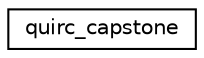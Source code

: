 digraph "Graphical Class Hierarchy"
{
  edge [fontname="Helvetica",fontsize="10",labelfontname="Helvetica",labelfontsize="10"];
  node [fontname="Helvetica",fontsize="10",shape=record];
  rankdir="LR";
  Node1 [label="quirc_capstone",height=0.2,width=0.4,color="black", fillcolor="white", style="filled",URL="$structquirc__capstone.html"];
}
